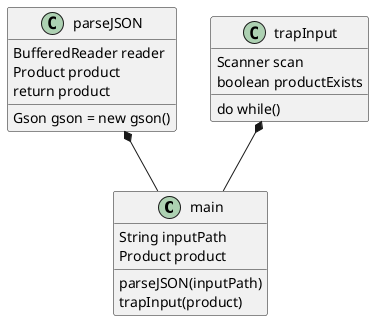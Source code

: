 @startuml
'https://plantuml.com/class-diagram

class main{
String inputPath
Product product
parseJSON(inputPath)
trapInput(product)
}

class parseJSON{
Gson gson = new gson()
BufferedReader reader
Product product
return product
}

class trapInput{
Scanner scan
boolean productExists
do while()
}

parseJSON *-- main
trapInput *-- main

@enduml
